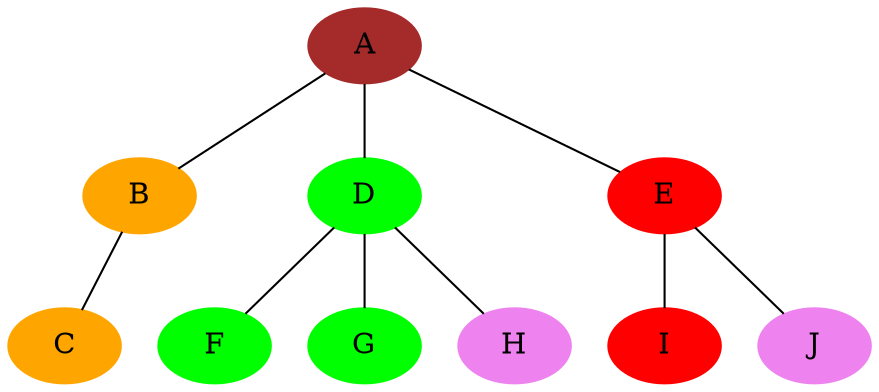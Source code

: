 graph g {
node [style=filled color=orange]
B -- C;
node [style=filled color=brown]
A -- B;
node [style=filled color=green]
A -- D;
D -- F;
D -- G;
node [style=filled color=violet]
D -- H;
node [style=filled color=red]
A -- E;
E -- I;
node [style=filled color=violet]
E -- J;
}
